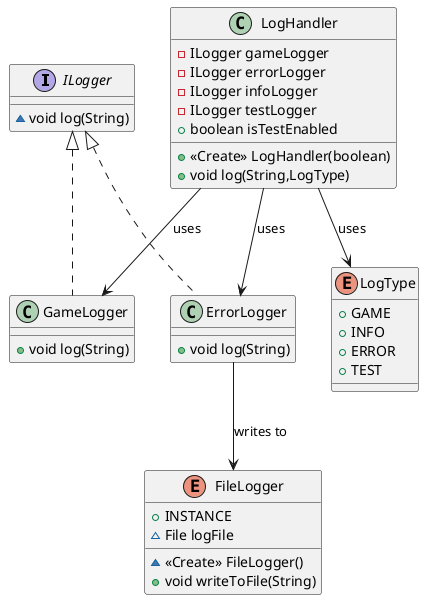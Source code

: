 @startuml
interface ILogger {
    ~ void log(String)
    }
class ErrorLogger {
    + void log(String)
    }
    enum LogType {
    +  GAME
    +  INFO
    +  ERROR
    +  TEST
    }
    enum FileLogger {
    +  INSTANCE
    ~ File logFile
    ~ <<Create>> FileLogger()
    + void writeToFile(String)
    }

    class GameLogger {
    + void log(String)
    }
    class LogHandler {
    - ILogger gameLogger
    - ILogger errorLogger
    - ILogger infoLogger
    - ILogger testLogger
    + boolean isTestEnabled
    + <<Create>> LogHandler(boolean)
    + void log(String,LogType)
    }
ILogger <|.. ErrorLogger
ErrorLogger --> FileLogger : writes to
ILogger <|.. GameLogger
LogHandler --> ErrorLogger : uses
LogHandler --> GameLogger : uses
LogHandler --> LogType : uses
@enduml